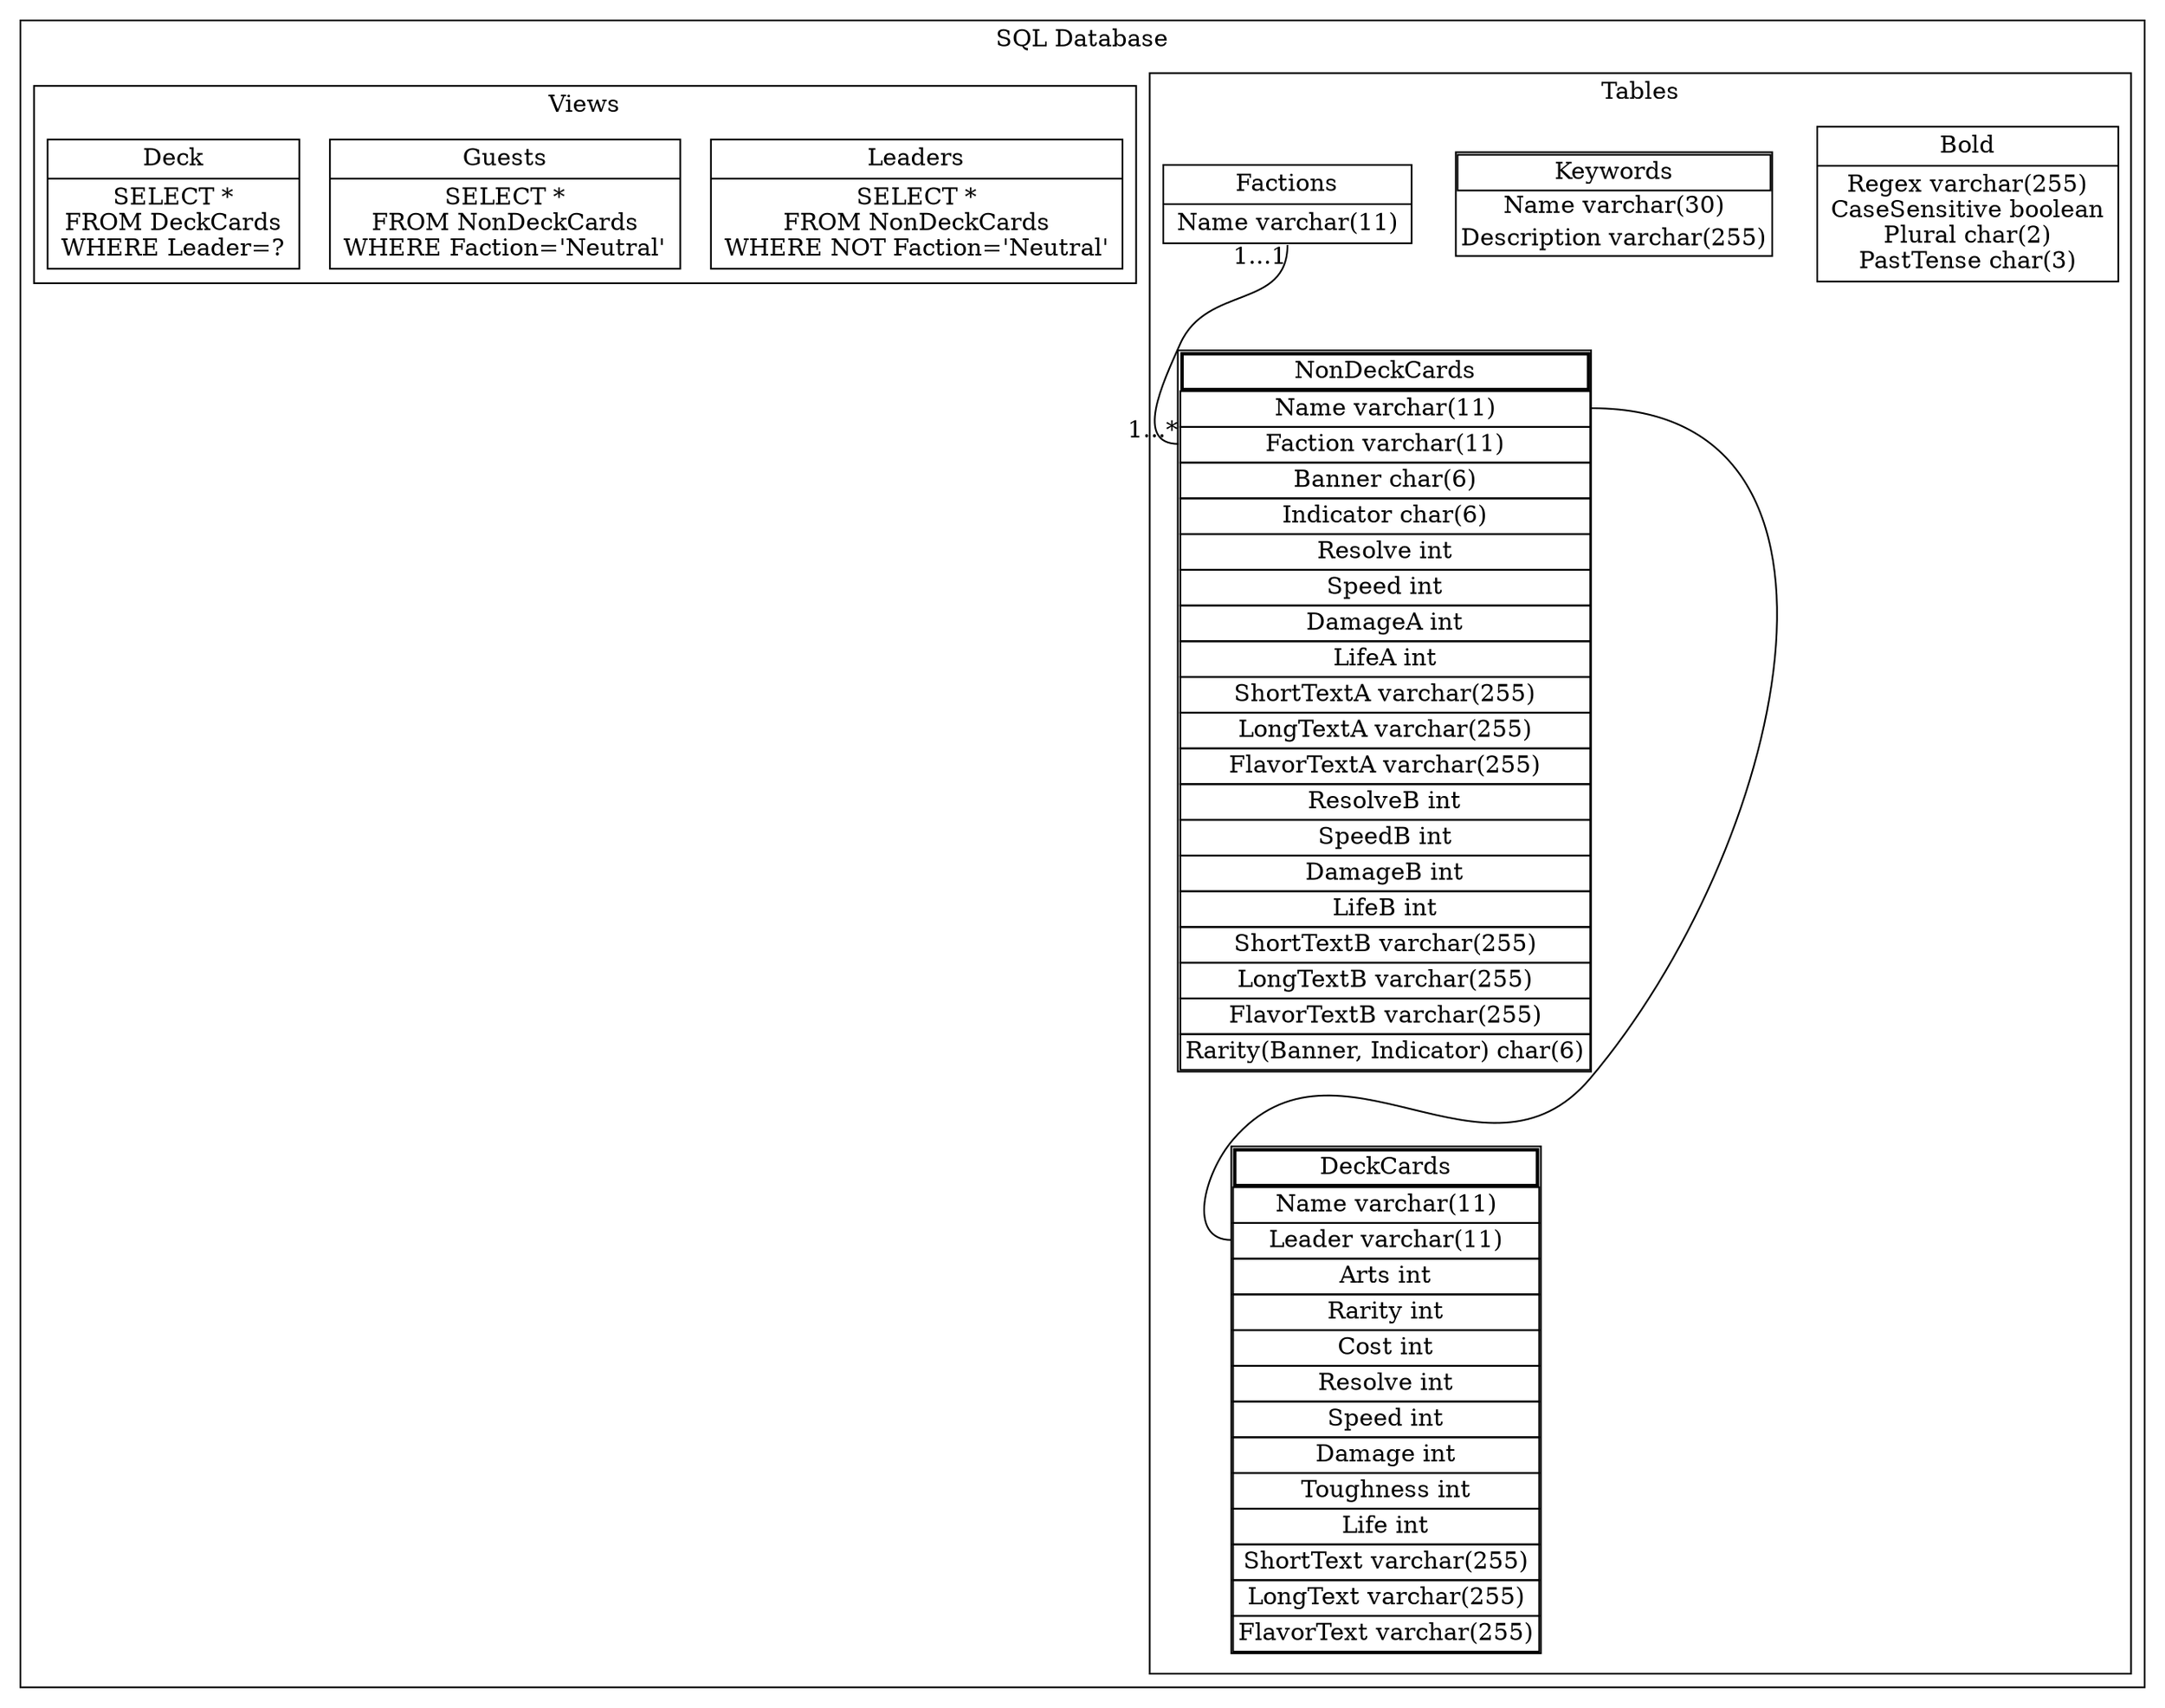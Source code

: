 graph {
	//splines=ortho
	node [shape=record]
	subgraph cluster_sql {
		label = "SQL Database"
		node [shape=record]
		subgraph cluster_tables {
			label = "Tables"
			BoldWords [label="{Bold|Regex varchar(255)\nCaseSensitive boolean"
				+ "\nPlural char(2)\nPastTense char(3)"
				+ "}"
				pos="6,-2!"
			]
			Keywords [
			pos="6,0!"
			shape=none
			label=<<table border="1" cellspacing="0">
				<tr><td port="" border="1">Keywords</td></tr>
				<tr><td port="Name" border="0">Name varchar(30)</td></tr>
				<tr><td port="Description" border="0">Description varchar(255)</td></tr>
			</table>>
			]
			DeckCards [
			shape=none
			pos="0,1!"
			label=<<table border="1" cellspacing="0">
				<tr><td port="" border="2">DeckCards</td></tr>
				<tr><td port="Name">Name varchar(11)</td></tr>
				<tr><td port="Leader">Leader varchar(11)</td></tr>
				<tr><td port="Arts">Arts int</td></tr>
				<tr><td port="Rarity">Rarity int</td></tr>
				<tr><td port="Cost">Cost int</td></tr>
				<tr><td port="Resolve">Resolve int</td></tr>
				<tr><td port="Speed">Speed int</td></tr>
				<tr><td port="Damage">Damage int</td></tr>
				<tr><td port="Toughness">Toughness int</td></tr>
				<tr><td port="Life">Life int</td></tr>
				<tr><td port="ShortText">ShortText varchar(255)</td></tr>
				<tr><td port="LongText">LongText varchar(255)</td></tr>
				<tr><td port="FlavorText">FlavorText varchar(255)</td></tr>
			</table>>
			]
			NonDeckCards [
			shape=none
			pos="3,-1!"
			label=<<table border="1" cellspacing="0">
				<tr><td port="" border="2">NonDeckCards</td></tr>
				<tr><td port="Name">Name varchar(11)</td></tr>
				<tr><td port="Faction">Faction varchar(11)</td></tr>
				<tr><td port="Banner">Banner char(6)</td></tr>
				<tr><td port="Indicator">Indicator char(6)</td></tr>
				<tr><td port="ResolveA">Resolve int</td></tr>
				<tr><td port="SpeedA">Speed int</td></tr>
				<tr><td port="DamageA">DamageA int</td></tr>
				<tr><td port="LifeA">LifeA int</td></tr>
				<tr><td port="ShortTextA">ShortTextA varchar(255)</td></tr>
				<tr><td port="LongTextA">LongTextA varchar(255)</td></tr>
				<tr><td port="FlavorTextA">FlavorTextA varchar(255)</td></tr>
				<tr><td port="ResolveB">ResolveB int</td></tr>
				<tr><td port="SpeedB">SpeedB int</td></tr>
				<tr><td port="DamageB">DamageB int</td></tr>
				<tr><td port="LifeB">LifeB int</td></tr>
				<tr><td port="ShortTextB">ShortTextB varchar(255)</td></tr>
				<tr><td port="LongTextB">LongTextB varchar(255)</td></tr>
				<tr><td port="FlavorTextB">FlavorTextB varchar(255)</td></tr>
				<tr><td port="Rarity">Rarity(Banner, Indicator) char(6)</td></tr>
			</table>>
			]
			Factions [label="{Factions|<name>Name varchar(11)}", pos="6,1!"]
			Factions:name -- NonDeckCards:Faction [headlabel="1...*" taillabel="1...1"]
			NonDeckCards:Name -- DeckCards:Leader
		}
		subgraph cluster_query {
			label="Views"
			Leaders [
				label="{Leaders|SELECT *\nFROM NonDeckCards\nWHERE NOT Faction='Neutral'}"
				pos="9,0!"
				]
			Guests [
				label="{Guests|SELECT *\nFROM NonDeckCards\nWHERE Faction='Neutral'}"
				pos="12,0!"
				]
			Deck [
				label="{Deck|SELECT *\nFROM DeckCards\nWHERE Leader=?}"
				pos="9,2!"
			]
		}
	}
	/*
	subgraph cluster_query {
		bold 
		BoldWords -> bold
	}
	subgraph cluster_skirmish {
		label = "github.com/sbrow/skirmish"
		node [shape=record]
		skps [label="ps"]
		subgraph cluster_build {
			label = "build"
			data [label="data (-d)"]
			r [label="regex (-r)"]
			psds [label="psds (-p)"]
		}
		card
		deck
		decks -> {card, deck}
	}
	out [label="stdout" shape=note]
	{deck, card} -> out
	ps [label="github.com/sbrow/ps"]
	dataset [label="dataset.csv" shape=note]
	bold -> r -> {Leaders, Guests}

	{decks, Guests, Leaders} -> data
	data -> dataset
	output [label="psds" shape=folder]
	{ps, skps, data}-> psds
	psds -> output
	{rank=same; output; out; dataset}
	*/
}	